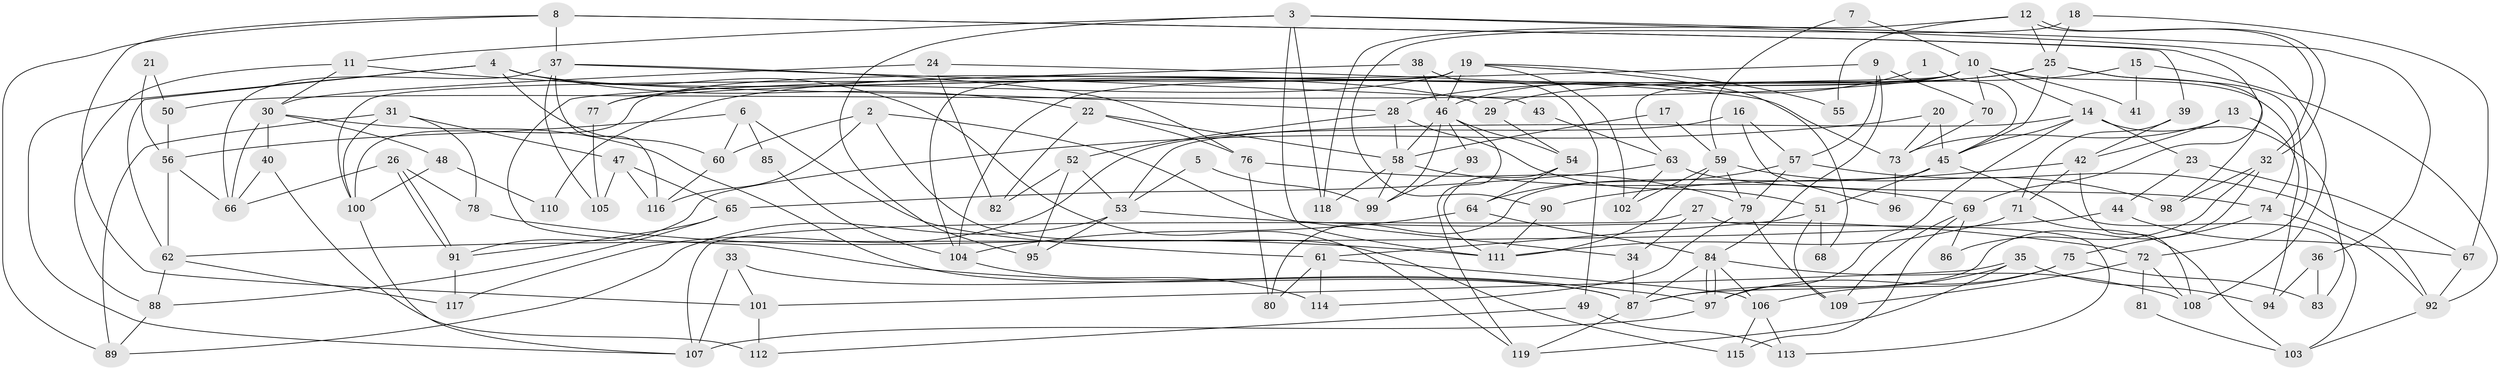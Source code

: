 // Generated by graph-tools (version 1.1) at 2025/50/03/09/25 03:50:09]
// undirected, 119 vertices, 238 edges
graph export_dot {
graph [start="1"]
  node [color=gray90,style=filled];
  1;
  2;
  3;
  4;
  5;
  6;
  7;
  8;
  9;
  10;
  11;
  12;
  13;
  14;
  15;
  16;
  17;
  18;
  19;
  20;
  21;
  22;
  23;
  24;
  25;
  26;
  27;
  28;
  29;
  30;
  31;
  32;
  33;
  34;
  35;
  36;
  37;
  38;
  39;
  40;
  41;
  42;
  43;
  44;
  45;
  46;
  47;
  48;
  49;
  50;
  51;
  52;
  53;
  54;
  55;
  56;
  57;
  58;
  59;
  60;
  61;
  62;
  63;
  64;
  65;
  66;
  67;
  68;
  69;
  70;
  71;
  72;
  73;
  74;
  75;
  76;
  77;
  78;
  79;
  80;
  81;
  82;
  83;
  84;
  85;
  86;
  87;
  88;
  89;
  90;
  91;
  92;
  93;
  94;
  95;
  96;
  97;
  98;
  99;
  100;
  101;
  102;
  103;
  104;
  105;
  106;
  107;
  108;
  109;
  110;
  111;
  112;
  113;
  114;
  115;
  116;
  117;
  118;
  119;
  1 -- 46;
  1 -- 45;
  2 -- 116;
  2 -- 115;
  2 -- 34;
  2 -- 60;
  3 -- 118;
  3 -- 11;
  3 -- 36;
  3 -- 95;
  3 -- 108;
  3 -- 111;
  4 -- 62;
  4 -- 119;
  4 -- 22;
  4 -- 29;
  4 -- 60;
  4 -- 107;
  5 -- 99;
  5 -- 53;
  6 -- 60;
  6 -- 61;
  6 -- 56;
  6 -- 85;
  7 -- 10;
  7 -- 59;
  8 -- 37;
  8 -- 101;
  8 -- 39;
  8 -- 69;
  8 -- 89;
  9 -- 57;
  9 -- 84;
  9 -- 70;
  9 -- 77;
  10 -- 14;
  10 -- 100;
  10 -- 41;
  10 -- 50;
  10 -- 63;
  10 -- 70;
  10 -- 74;
  10 -- 104;
  11 -- 30;
  11 -- 28;
  11 -- 88;
  12 -- 32;
  12 -- 32;
  12 -- 25;
  12 -- 55;
  12 -- 118;
  13 -- 42;
  13 -- 73;
  13 -- 94;
  14 -- 45;
  14 -- 83;
  14 -- 23;
  14 -- 53;
  14 -- 97;
  15 -- 92;
  15 -- 29;
  15 -- 41;
  16 -- 117;
  16 -- 57;
  16 -- 96;
  17 -- 59;
  17 -- 58;
  18 -- 25;
  18 -- 90;
  18 -- 67;
  19 -- 46;
  19 -- 104;
  19 -- 55;
  19 -- 68;
  19 -- 77;
  19 -- 100;
  19 -- 102;
  20 -- 45;
  20 -- 91;
  20 -- 73;
  21 -- 56;
  21 -- 50;
  22 -- 76;
  22 -- 58;
  22 -- 82;
  23 -- 67;
  23 -- 44;
  24 -- 82;
  24 -- 73;
  24 -- 30;
  25 -- 45;
  25 -- 72;
  25 -- 28;
  25 -- 98;
  25 -- 110;
  26 -- 91;
  26 -- 91;
  26 -- 66;
  26 -- 78;
  27 -- 34;
  27 -- 107;
  27 -- 113;
  28 -- 58;
  28 -- 51;
  28 -- 52;
  29 -- 54;
  30 -- 66;
  30 -- 40;
  30 -- 48;
  30 -- 87;
  31 -- 100;
  31 -- 89;
  31 -- 47;
  31 -- 78;
  32 -- 87;
  32 -- 86;
  32 -- 98;
  33 -- 87;
  33 -- 107;
  33 -- 101;
  34 -- 87;
  35 -- 101;
  35 -- 87;
  35 -- 94;
  35 -- 119;
  36 -- 94;
  36 -- 83;
  37 -- 105;
  37 -- 116;
  37 -- 43;
  37 -- 66;
  37 -- 76;
  38 -- 46;
  38 -- 97;
  38 -- 49;
  39 -- 42;
  39 -- 71;
  40 -- 66;
  40 -- 112;
  42 -- 71;
  42 -- 108;
  42 -- 90;
  43 -- 63;
  44 -- 67;
  44 -- 62;
  45 -- 103;
  45 -- 51;
  45 -- 80;
  46 -- 58;
  46 -- 119;
  46 -- 54;
  46 -- 93;
  46 -- 99;
  47 -- 65;
  47 -- 105;
  47 -- 116;
  48 -- 100;
  48 -- 110;
  49 -- 113;
  49 -- 112;
  50 -- 56;
  51 -- 109;
  51 -- 61;
  51 -- 68;
  52 -- 53;
  52 -- 82;
  52 -- 95;
  53 -- 95;
  53 -- 72;
  53 -- 89;
  54 -- 111;
  54 -- 64;
  56 -- 62;
  56 -- 66;
  57 -- 64;
  57 -- 79;
  57 -- 92;
  58 -- 69;
  58 -- 99;
  58 -- 118;
  59 -- 111;
  59 -- 98;
  59 -- 79;
  59 -- 102;
  60 -- 116;
  61 -- 80;
  61 -- 106;
  61 -- 114;
  62 -- 88;
  62 -- 117;
  63 -- 102;
  63 -- 65;
  63 -- 74;
  64 -- 84;
  64 -- 104;
  65 -- 88;
  65 -- 91;
  67 -- 92;
  69 -- 109;
  69 -- 86;
  69 -- 115;
  70 -- 73;
  71 -- 111;
  71 -- 103;
  72 -- 108;
  72 -- 81;
  72 -- 109;
  73 -- 96;
  74 -- 75;
  74 -- 92;
  75 -- 97;
  75 -- 83;
  75 -- 106;
  76 -- 79;
  76 -- 80;
  77 -- 105;
  78 -- 111;
  79 -- 114;
  79 -- 109;
  81 -- 103;
  84 -- 97;
  84 -- 97;
  84 -- 106;
  84 -- 87;
  84 -- 108;
  85 -- 104;
  87 -- 119;
  88 -- 89;
  90 -- 111;
  91 -- 117;
  92 -- 103;
  93 -- 99;
  97 -- 107;
  100 -- 107;
  101 -- 112;
  104 -- 114;
  106 -- 113;
  106 -- 115;
}
